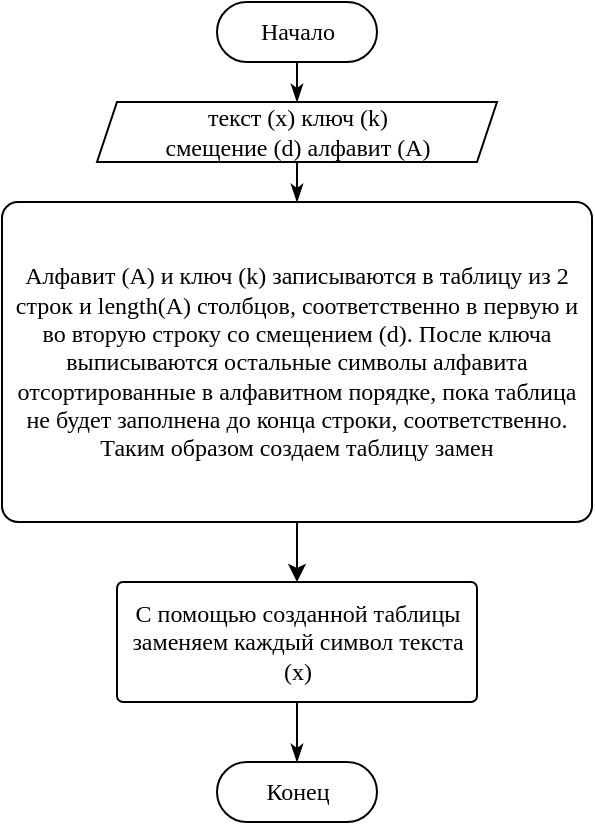 <mxfile version="23.1.5" type="device">
  <diagram id="C5RBs43oDa-KdzZeNtuy" name="Page-1">
    <mxGraphModel dx="1002" dy="551" grid="1" gridSize="10" guides="1" tooltips="1" connect="1" arrows="1" fold="1" page="1" pageScale="1" pageWidth="827" pageHeight="1169" math="0" shadow="0">
      <root>
        <mxCell id="WIyWlLk6GJQsqaUBKTNV-0" />
        <mxCell id="WIyWlLk6GJQsqaUBKTNV-1" parent="WIyWlLk6GJQsqaUBKTNV-0" />
        <mxCell id="jaH4R8YArSUIQQMu77mH-0" style="edgeStyle=orthogonalEdgeStyle;rounded=0;orthogonalLoop=1;jettySize=auto;html=1;exitX=0.5;exitY=1;exitDx=0;exitDy=0;entryX=0.5;entryY=0;entryDx=0;entryDy=0;" edge="1" parent="WIyWlLk6GJQsqaUBKTNV-1" source="WIyWlLk6GJQsqaUBKTNV-3" target="-YLPaWiGfDbkhbNqOUda-30">
          <mxGeometry relative="1" as="geometry" />
        </mxCell>
        <mxCell id="WIyWlLk6GJQsqaUBKTNV-3" value="&lt;font face=&quot;Lucida Console&quot;&gt;Алфавит (A) и ключ (k) записываются в таблицу из 2 строк и length(A) столбцов, соответственно в первую и во вторую строку со смещением (d). После ключа выписываются остальные символы алфавита отсортированные в алфавитном порядке, пока таблица не будет заполнена до конца строки, соответственно. Таким образом создаем таблицу замен&lt;/font&gt;" style="rounded=1;whiteSpace=wrap;html=1;fontSize=12;glass=0;strokeWidth=1;shadow=0;arcSize=5;" parent="WIyWlLk6GJQsqaUBKTNV-1" vertex="1">
          <mxGeometry x="170" y="200" width="295" height="160" as="geometry" />
        </mxCell>
        <mxCell id="-YLPaWiGfDbkhbNqOUda-3" style="edgeStyle=orthogonalEdgeStyle;rounded=0;orthogonalLoop=1;jettySize=auto;html=1;exitX=0.5;exitY=1;exitDx=0;exitDy=0;entryX=0.5;entryY=0;entryDx=0;entryDy=0;endArrow=classicThin;endFill=1;" parent="WIyWlLk6GJQsqaUBKTNV-1" source="-YLPaWiGfDbkhbNqOUda-1" target="-YLPaWiGfDbkhbNqOUda-2" edge="1">
          <mxGeometry relative="1" as="geometry" />
        </mxCell>
        <mxCell id="-YLPaWiGfDbkhbNqOUda-1" value="&lt;font face=&quot;Lucida Console&quot;&gt;Начало&lt;/font&gt;" style="rounded=1;whiteSpace=wrap;html=1;fontSize=12;glass=0;strokeWidth=1;shadow=0;arcSize=50;" parent="WIyWlLk6GJQsqaUBKTNV-1" vertex="1">
          <mxGeometry x="277.5" y="100" width="80" height="30" as="geometry" />
        </mxCell>
        <mxCell id="-YLPaWiGfDbkhbNqOUda-2" value="&lt;font face=&quot;Lucida Console&quot;&gt;текст (x) ключ (k)&lt;br&gt;смещение (d) алфавит (A)&lt;br&gt;&lt;/font&gt;" style="shape=parallelogram;perimeter=parallelogramPerimeter;whiteSpace=wrap;html=1;fixedSize=1;size=10;" parent="WIyWlLk6GJQsqaUBKTNV-1" vertex="1">
          <mxGeometry x="217.5" y="150" width="200" height="30" as="geometry" />
        </mxCell>
        <mxCell id="-YLPaWiGfDbkhbNqOUda-27" value="&lt;font face=&quot;Lucida Console&quot;&gt;Конец&lt;/font&gt;" style="rounded=1;whiteSpace=wrap;html=1;fontSize=12;glass=0;strokeWidth=1;shadow=0;arcSize=50;" parent="WIyWlLk6GJQsqaUBKTNV-1" vertex="1">
          <mxGeometry x="277.5" y="480" width="80" height="30" as="geometry" />
        </mxCell>
        <mxCell id="-YLPaWiGfDbkhbNqOUda-29" style="edgeStyle=orthogonalEdgeStyle;rounded=0;orthogonalLoop=1;jettySize=auto;html=1;exitX=0.5;exitY=1;exitDx=0;exitDy=0;entryX=0.5;entryY=0;entryDx=0;entryDy=0;endArrow=classicThin;endFill=1;" parent="WIyWlLk6GJQsqaUBKTNV-1" source="-YLPaWiGfDbkhbNqOUda-2" target="WIyWlLk6GJQsqaUBKTNV-3" edge="1">
          <mxGeometry relative="1" as="geometry">
            <mxPoint x="375" y="140" as="sourcePoint" />
            <mxPoint x="375" y="160" as="targetPoint" />
          </mxGeometry>
        </mxCell>
        <mxCell id="-YLPaWiGfDbkhbNqOUda-33" style="edgeStyle=orthogonalEdgeStyle;rounded=0;orthogonalLoop=1;jettySize=auto;html=1;exitX=0.5;exitY=1;exitDx=0;exitDy=0;entryX=0.5;entryY=0;entryDx=0;entryDy=0;endArrow=classicThin;endFill=1;" parent="WIyWlLk6GJQsqaUBKTNV-1" source="-YLPaWiGfDbkhbNqOUda-30" target="-YLPaWiGfDbkhbNqOUda-27" edge="1">
          <mxGeometry relative="1" as="geometry" />
        </mxCell>
        <mxCell id="-YLPaWiGfDbkhbNqOUda-30" value="&lt;font face=&quot;Lucida Console&quot;&gt;С помощью созданной таблицы заменяем каждый символ текста (x)&lt;/font&gt;" style="rounded=1;whiteSpace=wrap;html=1;fontSize=12;glass=0;strokeWidth=1;shadow=0;arcSize=5;" parent="WIyWlLk6GJQsqaUBKTNV-1" vertex="1">
          <mxGeometry x="227.5" y="390" width="180" height="60" as="geometry" />
        </mxCell>
      </root>
    </mxGraphModel>
  </diagram>
</mxfile>
